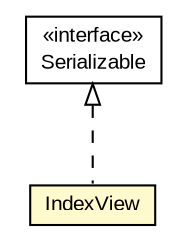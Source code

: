 #!/usr/local/bin/dot
#
# Class diagram 
# Generated by UMLGraph version R5_6-24-gf6e263 (http://www.umlgraph.org/)
#

digraph G {
	edge [fontname="arial",fontsize=10,labelfontname="arial",labelfontsize=10];
	node [fontname="arial",fontsize=10,shape=plaintext];
	nodesep=0.25;
	ranksep=0.5;
	// net.trajano.doxdb.IndexView
	c1206 [label=<<table title="net.trajano.doxdb.IndexView" border="0" cellborder="1" cellspacing="0" cellpadding="2" port="p" bgcolor="lemonChiffon" href="./IndexView.html">
		<tr><td><table border="0" cellspacing="0" cellpadding="1">
<tr><td align="center" balign="center"> IndexView </td></tr>
		</table></td></tr>
		</table>>, URL="./IndexView.html", fontname="arial", fontcolor="black", fontsize=10.0];
	//net.trajano.doxdb.IndexView implements java.io.Serializable
	c1240:p -> c1206:p [dir=back,arrowtail=empty,style=dashed];
	// java.io.Serializable
	c1240 [label=<<table title="java.io.Serializable" border="0" cellborder="1" cellspacing="0" cellpadding="2" port="p" href="http://java.sun.com/j2se/1.4.2/docs/api/java/io/Serializable.html">
		<tr><td><table border="0" cellspacing="0" cellpadding="1">
<tr><td align="center" balign="center"> &#171;interface&#187; </td></tr>
<tr><td align="center" balign="center"> Serializable </td></tr>
		</table></td></tr>
		</table>>, URL="http://java.sun.com/j2se/1.4.2/docs/api/java/io/Serializable.html", fontname="arial", fontcolor="black", fontsize=10.0];
}

